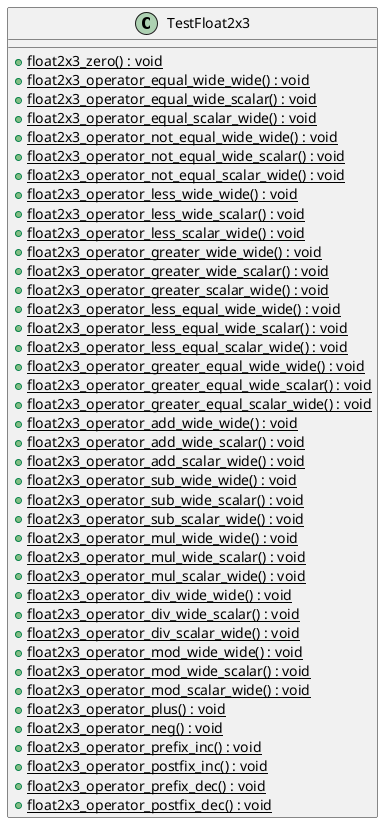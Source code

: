 @startuml
class TestFloat2x3 {
    + {static} float2x3_zero() : void
    + {static} float2x3_operator_equal_wide_wide() : void
    + {static} float2x3_operator_equal_wide_scalar() : void
    + {static} float2x3_operator_equal_scalar_wide() : void
    + {static} float2x3_operator_not_equal_wide_wide() : void
    + {static} float2x3_operator_not_equal_wide_scalar() : void
    + {static} float2x3_operator_not_equal_scalar_wide() : void
    + {static} float2x3_operator_less_wide_wide() : void
    + {static} float2x3_operator_less_wide_scalar() : void
    + {static} float2x3_operator_less_scalar_wide() : void
    + {static} float2x3_operator_greater_wide_wide() : void
    + {static} float2x3_operator_greater_wide_scalar() : void
    + {static} float2x3_operator_greater_scalar_wide() : void
    + {static} float2x3_operator_less_equal_wide_wide() : void
    + {static} float2x3_operator_less_equal_wide_scalar() : void
    + {static} float2x3_operator_less_equal_scalar_wide() : void
    + {static} float2x3_operator_greater_equal_wide_wide() : void
    + {static} float2x3_operator_greater_equal_wide_scalar() : void
    + {static} float2x3_operator_greater_equal_scalar_wide() : void
    + {static} float2x3_operator_add_wide_wide() : void
    + {static} float2x3_operator_add_wide_scalar() : void
    + {static} float2x3_operator_add_scalar_wide() : void
    + {static} float2x3_operator_sub_wide_wide() : void
    + {static} float2x3_operator_sub_wide_scalar() : void
    + {static} float2x3_operator_sub_scalar_wide() : void
    + {static} float2x3_operator_mul_wide_wide() : void
    + {static} float2x3_operator_mul_wide_scalar() : void
    + {static} float2x3_operator_mul_scalar_wide() : void
    + {static} float2x3_operator_div_wide_wide() : void
    + {static} float2x3_operator_div_wide_scalar() : void
    + {static} float2x3_operator_div_scalar_wide() : void
    + {static} float2x3_operator_mod_wide_wide() : void
    + {static} float2x3_operator_mod_wide_scalar() : void
    + {static} float2x3_operator_mod_scalar_wide() : void
    + {static} float2x3_operator_plus() : void
    + {static} float2x3_operator_neg() : void
    + {static} float2x3_operator_prefix_inc() : void
    + {static} float2x3_operator_postfix_inc() : void
    + {static} float2x3_operator_prefix_dec() : void
    + {static} float2x3_operator_postfix_dec() : void
}
@enduml
